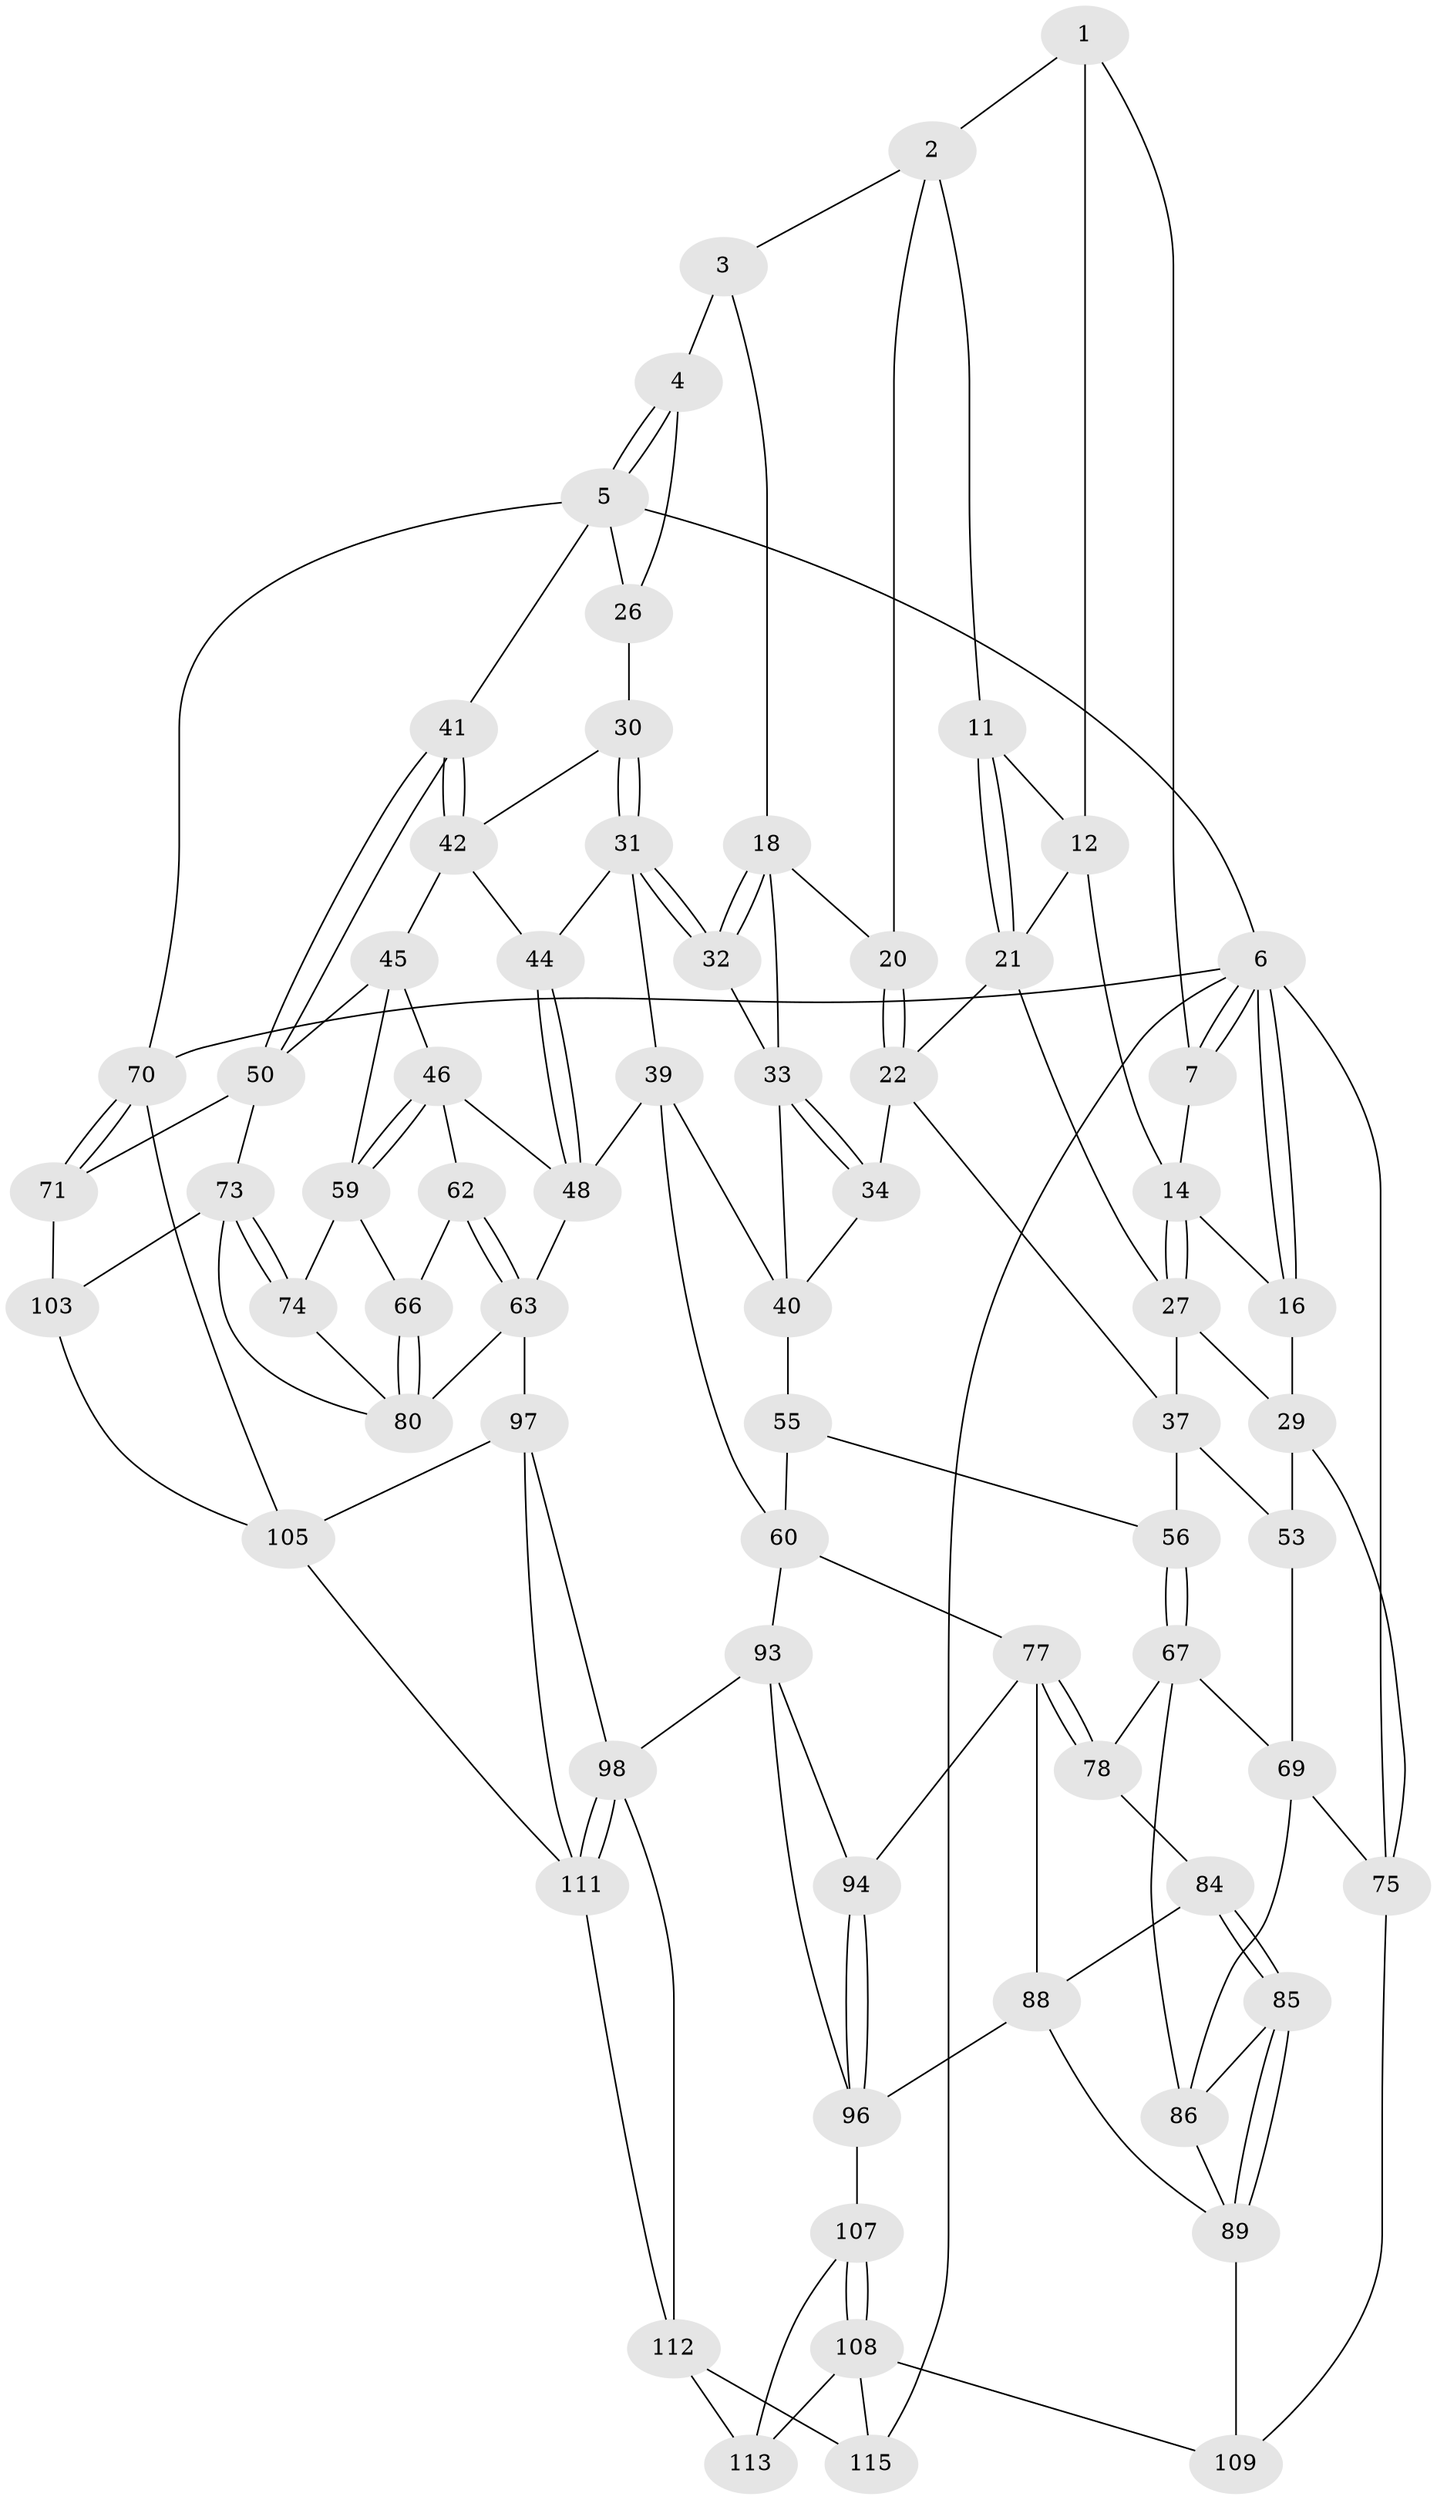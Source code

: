 // Generated by graph-tools (version 1.1) at 2025/52/02/27/25 19:52:37]
// undirected, 70 vertices, 152 edges
graph export_dot {
graph [start="1"]
  node [color=gray90,style=filled];
  1 [pos="+0.14451375181902626+0",super="+8"];
  2 [pos="+0.32841541379685274+0",super="+10"];
  3 [pos="+0.6270978620642094+0",super="+17"];
  4 [pos="+1+0",super="+24"];
  5 [pos="+1+0",super="+25"];
  6 [pos="+0+0",super="+83"];
  7 [pos="+0.07913448815473133+0",super="+9"];
  11 [pos="+0.27841844672211746+0.046870165825317216"];
  12 [pos="+0.12108264407636474+0.0697352187093578",super="+13"];
  14 [pos="+0.07629002309465216+0.20770044334595464",super="+15"];
  16 [pos="+0+0"];
  18 [pos="+0.5955962326192438+0.1825817556980754",super="+19"];
  20 [pos="+0.3953699203416135+0.14312311348870002"];
  21 [pos="+0.260021281366064+0.09040970295115328",super="+23"];
  22 [pos="+0.2730831268159205+0.2773914420654994",super="+35"];
  26 [pos="+0.8600197874557461+0.2243849167720489"];
  27 [pos="+0.06806022020967926+0.24792292678022051",super="+28"];
  29 [pos="+0+0.34539071147964573",super="+54"];
  30 [pos="+0.7242473309226328+0.3176928405043582"];
  31 [pos="+0.6685132756391498+0.31958726441529944",super="+38"];
  32 [pos="+0.6415027841847467+0.2846385339227304"];
  33 [pos="+0.35629245297674145+0.36903864504955686",super="+36"];
  34 [pos="+0.3429391849859617+0.3820571985310974"];
  37 [pos="+0.18683919293200443+0.4073709125054114",super="+52"];
  39 [pos="+0.5769749147484476+0.4847976659745972",super="+58"];
  40 [pos="+0.5109504644175922+0.4768494531989784",super="+49"];
  41 [pos="+1+0.24759474931833125"];
  42 [pos="+0.8749889648924538+0.4014581249256034",super="+43"];
  44 [pos="+0.7183010715466883+0.46902724746872226"];
  45 [pos="+0.854991964467209+0.45563917442955176",super="+51"];
  46 [pos="+0.8272551453644713+0.5036554625616482",super="+47"];
  48 [pos="+0.7436375725534702+0.502457426083816",super="+57"];
  50 [pos="+1+0.502881524401667",super="+72"];
  53 [pos="+0.13028396116610813+0.49125345472207455"];
  55 [pos="+0.3855343627402461+0.51646323840836"];
  56 [pos="+0.22942357682422942+0.5684026647787819"];
  59 [pos="+0.8895073424949099+0.570076979345455",super="+65"];
  60 [pos="+0.5850212278775537+0.6544811946867561",super="+61"];
  62 [pos="+0.7834436923833258+0.6100350658589431"];
  63 [pos="+0.6805964908538982+0.6893244649674382",super="+64"];
  66 [pos="+0.8166494018938879+0.6195726404779152"];
  67 [pos="+0.2209931485615884+0.6079164159421943",super="+68"];
  69 [pos="+0.10805845245394677+0.5753350831672543",super="+76"];
  70 [pos="+1+1"];
  71 [pos="+1+0.9628597320066039",super="+110"];
  73 [pos="+1+0.672828323394551",super="+100"];
  74 [pos="+0.9025761650706424+0.643992074258374"];
  75 [pos="+0+0.7170085695713364",super="+82"];
  77 [pos="+0.38997614276588116+0.6180550839100116",super="+90"];
  78 [pos="+0.3093964401177857+0.650048112436521",super="+79"];
  80 [pos="+0.8582136079314923+0.7005203767042896",super="+81"];
  84 [pos="+0.24060675848502194+0.6747268905246341",super="+87"];
  85 [pos="+0.19487149049940541+0.7105443033008114"];
  86 [pos="+0.1576735672408468+0.6770524765301507",super="+92"];
  88 [pos="+0.2645377164460292+0.7507026838187789",super="+91"];
  89 [pos="+0.2232597655292203+0.753609649313597",super="+101"];
  93 [pos="+0.5392029811453793+0.6933079121793716",super="+95"];
  94 [pos="+0.4949800979059691+0.7113124775162147"];
  96 [pos="+0.4592262695163591+0.8478488361578053",super="+102"];
  97 [pos="+0.656682900263105+0.7645126214242053",super="+106"];
  98 [pos="+0.5698978689304048+0.8384814544546987",super="+99"];
  103 [pos="+0.8814717501166345+0.7861934570793938",super="+104"];
  105 [pos="+0.8036385868587348+0.9107625974636611",super="+118"];
  107 [pos="+0.35636652992290013+0.8447215025163414"];
  108 [pos="+0.18708812524909704+0.8790284376069187",super="+114"];
  109 [pos="+0.16863988603672014+0.8545925813406917"];
  111 [pos="+0.629013138167909+0.9450403145672914",super="+116"];
  112 [pos="+0.47905708959124776+1",super="+117"];
  113 [pos="+0.3368075210756907+0.9058821101498548"];
  115 [pos="+0.21233743755914516+1"];
  1 -- 2;
  1 -- 12;
  1 -- 7;
  2 -- 3;
  2 -- 11;
  2 -- 20;
  3 -- 4 [weight=2];
  3 -- 18;
  4 -- 5;
  4 -- 5;
  4 -- 26;
  5 -- 6;
  5 -- 70;
  5 -- 41;
  5 -- 26;
  6 -- 7;
  6 -- 7;
  6 -- 16;
  6 -- 16;
  6 -- 115;
  6 -- 70;
  6 -- 75;
  7 -- 14;
  11 -- 12;
  11 -- 21;
  11 -- 21;
  12 -- 21;
  12 -- 14;
  14 -- 27;
  14 -- 27;
  14 -- 16;
  16 -- 29;
  18 -- 32;
  18 -- 32;
  18 -- 33;
  18 -- 20;
  20 -- 22;
  20 -- 22;
  21 -- 27;
  21 -- 22;
  22 -- 34;
  22 -- 37;
  26 -- 30;
  27 -- 29;
  27 -- 37;
  29 -- 75;
  29 -- 53;
  30 -- 31;
  30 -- 31;
  30 -- 42;
  31 -- 32;
  31 -- 32;
  31 -- 44;
  31 -- 39;
  32 -- 33;
  33 -- 34;
  33 -- 34;
  33 -- 40;
  34 -- 40;
  37 -- 56;
  37 -- 53;
  39 -- 40;
  39 -- 48;
  39 -- 60;
  40 -- 55;
  41 -- 42;
  41 -- 42;
  41 -- 50;
  41 -- 50;
  42 -- 45;
  42 -- 44;
  44 -- 48;
  44 -- 48;
  45 -- 46;
  45 -- 50;
  45 -- 59;
  46 -- 59;
  46 -- 59;
  46 -- 48;
  46 -- 62;
  48 -- 63;
  50 -- 73;
  50 -- 71;
  53 -- 69;
  55 -- 56;
  55 -- 60;
  56 -- 67;
  56 -- 67;
  59 -- 66;
  59 -- 74;
  60 -- 93;
  60 -- 77;
  62 -- 63;
  62 -- 63;
  62 -- 66;
  63 -- 80;
  63 -- 97;
  66 -- 80;
  66 -- 80;
  67 -- 69;
  67 -- 86;
  67 -- 78;
  69 -- 75;
  69 -- 86;
  70 -- 71;
  70 -- 71;
  70 -- 105;
  71 -- 103 [weight=2];
  73 -- 74;
  73 -- 74;
  73 -- 80;
  73 -- 103;
  74 -- 80;
  75 -- 109;
  77 -- 78;
  77 -- 78;
  77 -- 94;
  77 -- 88;
  78 -- 84 [weight=2];
  84 -- 85;
  84 -- 85;
  84 -- 88;
  85 -- 86;
  85 -- 89;
  85 -- 89;
  86 -- 89;
  88 -- 89;
  88 -- 96;
  89 -- 109;
  93 -- 94;
  93 -- 96;
  93 -- 98;
  94 -- 96;
  94 -- 96;
  96 -- 107;
  97 -- 98;
  97 -- 105;
  97 -- 111;
  98 -- 111;
  98 -- 111;
  98 -- 112;
  103 -- 105;
  105 -- 111;
  107 -- 108;
  107 -- 108;
  107 -- 113;
  108 -- 109;
  108 -- 113;
  108 -- 115;
  111 -- 112;
  112 -- 113;
  112 -- 115;
}
